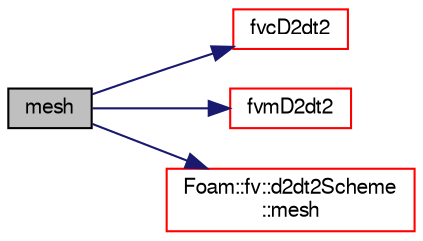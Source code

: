 digraph "mesh"
{
  bgcolor="transparent";
  edge [fontname="FreeSans",fontsize="10",labelfontname="FreeSans",labelfontsize="10"];
  node [fontname="FreeSans",fontsize="10",shape=record];
  rankdir="LR";
  Node6 [label="mesh",height=0.2,width=0.4,color="black", fillcolor="grey75", style="filled", fontcolor="black"];
  Node6 -> Node7 [color="midnightblue",fontsize="10",style="solid",fontname="FreeSans"];
  Node7 [label="fvcD2dt2",height=0.2,width=0.4,color="red",URL="$a22458.html#aaece7c74ba7952eb4972b7e707813b6b"];
  Node6 -> Node17 [color="midnightblue",fontsize="10",style="solid",fontname="FreeSans"];
  Node17 [label="fvmD2dt2",height=0.2,width=0.4,color="red",URL="$a22458.html#a801546851c0a308a4d3126133473d782"];
  Node6 -> Node22 [color="midnightblue",fontsize="10",style="solid",fontname="FreeSans"];
  Node22 [label="Foam::fv::d2dt2Scheme\l::mesh",height=0.2,width=0.4,color="red",URL="$a22454.html#a470f06cfb9b6ee887cd85d63de275607",tooltip="Return mesh reference. "];
}
